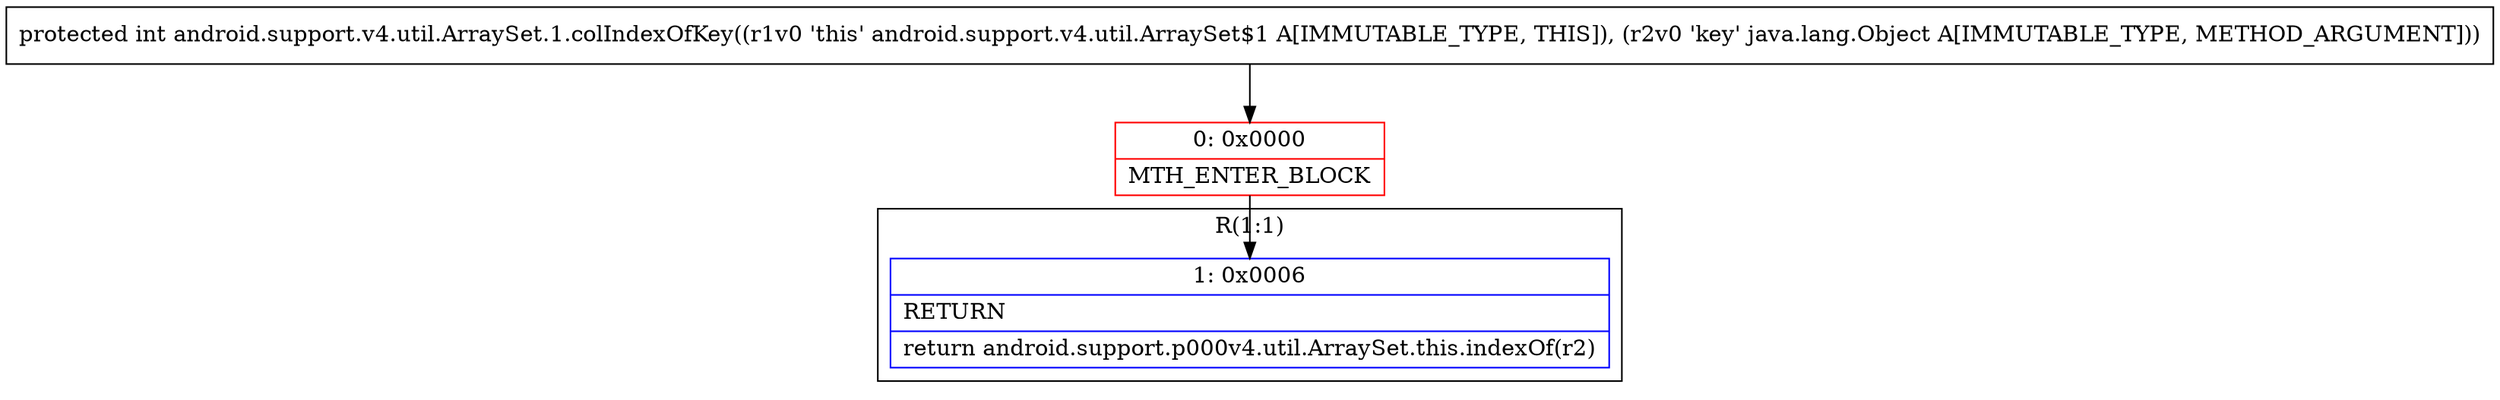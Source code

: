 digraph "CFG forandroid.support.v4.util.ArraySet.1.colIndexOfKey(Ljava\/lang\/Object;)I" {
subgraph cluster_Region_1336551176 {
label = "R(1:1)";
node [shape=record,color=blue];
Node_1 [shape=record,label="{1\:\ 0x0006|RETURN\l|return android.support.p000v4.util.ArraySet.this.indexOf(r2)\l}"];
}
Node_0 [shape=record,color=red,label="{0\:\ 0x0000|MTH_ENTER_BLOCK\l}"];
MethodNode[shape=record,label="{protected int android.support.v4.util.ArraySet.1.colIndexOfKey((r1v0 'this' android.support.v4.util.ArraySet$1 A[IMMUTABLE_TYPE, THIS]), (r2v0 'key' java.lang.Object A[IMMUTABLE_TYPE, METHOD_ARGUMENT])) }"];
MethodNode -> Node_0;
Node_0 -> Node_1;
}


